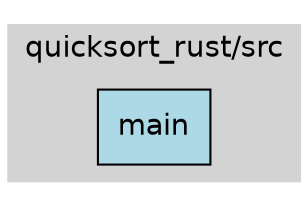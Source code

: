 digraph call_graph {
  rankdir=LR;
  node [shape=box, style=filled, fillcolor=lightblue, fontname=Helvetica];
  edge [color=gray];

  subgraph cluster_0 {
    label = "quicksort_rust/src";
    style=filled;
    color=lightgrey;
    fontname=Helvetica;
    "rust-analyzer cargo quicksort_rust 0.1.0 main()." [label="main", tooltip=""]
  }

}
